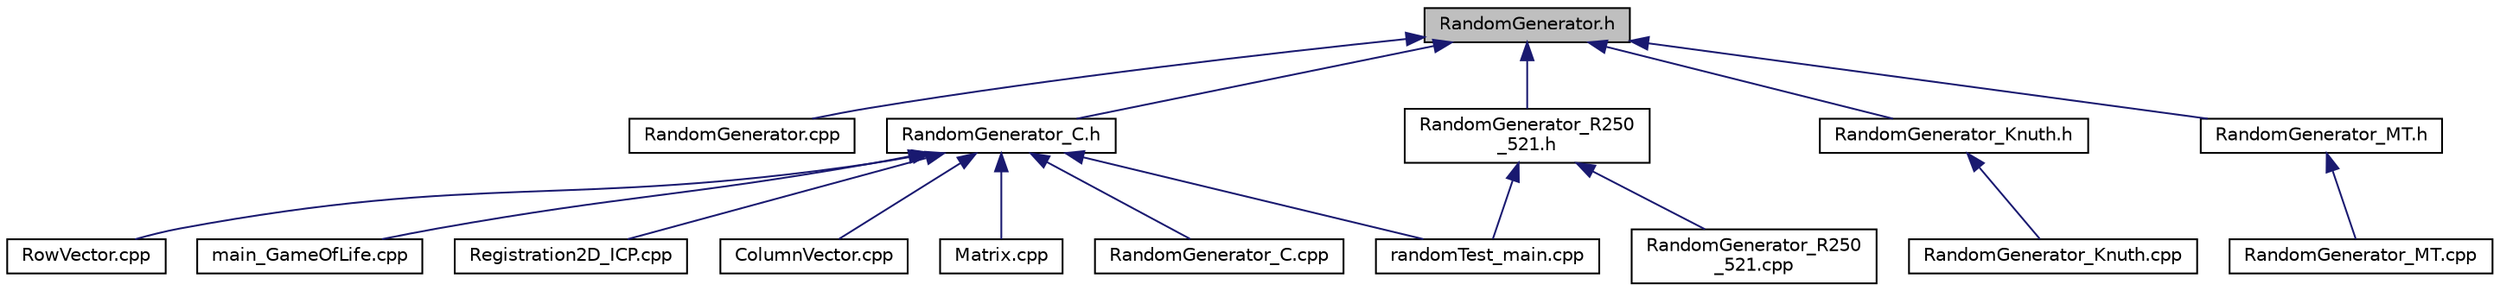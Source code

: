 digraph "RandomGenerator.h"
{
  edge [fontname="Helvetica",fontsize="10",labelfontname="Helvetica",labelfontsize="10"];
  node [fontname="Helvetica",fontsize="10",shape=record];
  Node1 [label="RandomGenerator.h",height=0.2,width=0.4,color="black", fillcolor="grey75", style="filled", fontcolor="black"];
  Node1 -> Node2 [dir="back",color="midnightblue",fontsize="10",style="solid",fontname="Helvetica"];
  Node2 [label="RandomGenerator.cpp",height=0.2,width=0.4,color="black", fillcolor="white", style="filled",URL="$RandomGenerator_8cpp.html"];
  Node1 -> Node3 [dir="back",color="midnightblue",fontsize="10",style="solid",fontname="Helvetica"];
  Node3 [label="RandomGenerator_C.h",height=0.2,width=0.4,color="black", fillcolor="white", style="filled",URL="$RandomGenerator__C_8h.html"];
  Node3 -> Node4 [dir="back",color="midnightblue",fontsize="10",style="solid",fontname="Helvetica"];
  Node4 [label="Registration2D_ICP.cpp",height=0.2,width=0.4,color="black", fillcolor="white", style="filled",URL="$Registration2D__ICP_8cpp.html"];
  Node3 -> Node5 [dir="back",color="midnightblue",fontsize="10",style="solid",fontname="Helvetica"];
  Node5 [label="ColumnVector.cpp",height=0.2,width=0.4,color="black", fillcolor="white", style="filled",URL="$ColumnVector_8cpp.html"];
  Node3 -> Node6 [dir="back",color="midnightblue",fontsize="10",style="solid",fontname="Helvetica"];
  Node6 [label="Matrix.cpp",height=0.2,width=0.4,color="black", fillcolor="white", style="filled",URL="$Matrix_8cpp.html"];
  Node3 -> Node7 [dir="back",color="midnightblue",fontsize="10",style="solid",fontname="Helvetica"];
  Node7 [label="RandomGenerator_C.cpp",height=0.2,width=0.4,color="black", fillcolor="white", style="filled",URL="$RandomGenerator__C_8cpp.html"];
  Node3 -> Node8 [dir="back",color="midnightblue",fontsize="10",style="solid",fontname="Helvetica"];
  Node8 [label="RowVector.cpp",height=0.2,width=0.4,color="black", fillcolor="white", style="filled",URL="$RowVector_8cpp.html"];
  Node3 -> Node9 [dir="back",color="midnightblue",fontsize="10",style="solid",fontname="Helvetica"];
  Node9 [label="main_GameOfLife.cpp",height=0.2,width=0.4,color="black", fillcolor="white", style="filled",URL="$main__GameOfLife_8cpp.html"];
  Node3 -> Node10 [dir="back",color="midnightblue",fontsize="10",style="solid",fontname="Helvetica"];
  Node10 [label="randomTest_main.cpp",height=0.2,width=0.4,color="black", fillcolor="white", style="filled",URL="$randomTest__main_8cpp.html"];
  Node1 -> Node11 [dir="back",color="midnightblue",fontsize="10",style="solid",fontname="Helvetica"];
  Node11 [label="RandomGenerator_Knuth.h",height=0.2,width=0.4,color="black", fillcolor="white", style="filled",URL="$RandomGenerator__Knuth_8h.html"];
  Node11 -> Node12 [dir="back",color="midnightblue",fontsize="10",style="solid",fontname="Helvetica"];
  Node12 [label="RandomGenerator_Knuth.cpp",height=0.2,width=0.4,color="black", fillcolor="white", style="filled",URL="$RandomGenerator__Knuth_8cpp.html"];
  Node1 -> Node13 [dir="back",color="midnightblue",fontsize="10",style="solid",fontname="Helvetica"];
  Node13 [label="RandomGenerator_MT.h",height=0.2,width=0.4,color="black", fillcolor="white", style="filled",URL="$RandomGenerator__MT_8h.html"];
  Node13 -> Node14 [dir="back",color="midnightblue",fontsize="10",style="solid",fontname="Helvetica"];
  Node14 [label="RandomGenerator_MT.cpp",height=0.2,width=0.4,color="black", fillcolor="white", style="filled",URL="$RandomGenerator__MT_8cpp.html"];
  Node1 -> Node15 [dir="back",color="midnightblue",fontsize="10",style="solid",fontname="Helvetica"];
  Node15 [label="RandomGenerator_R250\l_521.h",height=0.2,width=0.4,color="black", fillcolor="white", style="filled",URL="$RandomGenerator__R250__521_8h.html"];
  Node15 -> Node16 [dir="back",color="midnightblue",fontsize="10",style="solid",fontname="Helvetica"];
  Node16 [label="RandomGenerator_R250\l_521.cpp",height=0.2,width=0.4,color="black", fillcolor="white", style="filled",URL="$RandomGenerator__R250__521_8cpp.html"];
  Node15 -> Node10 [dir="back",color="midnightblue",fontsize="10",style="solid",fontname="Helvetica"];
}
